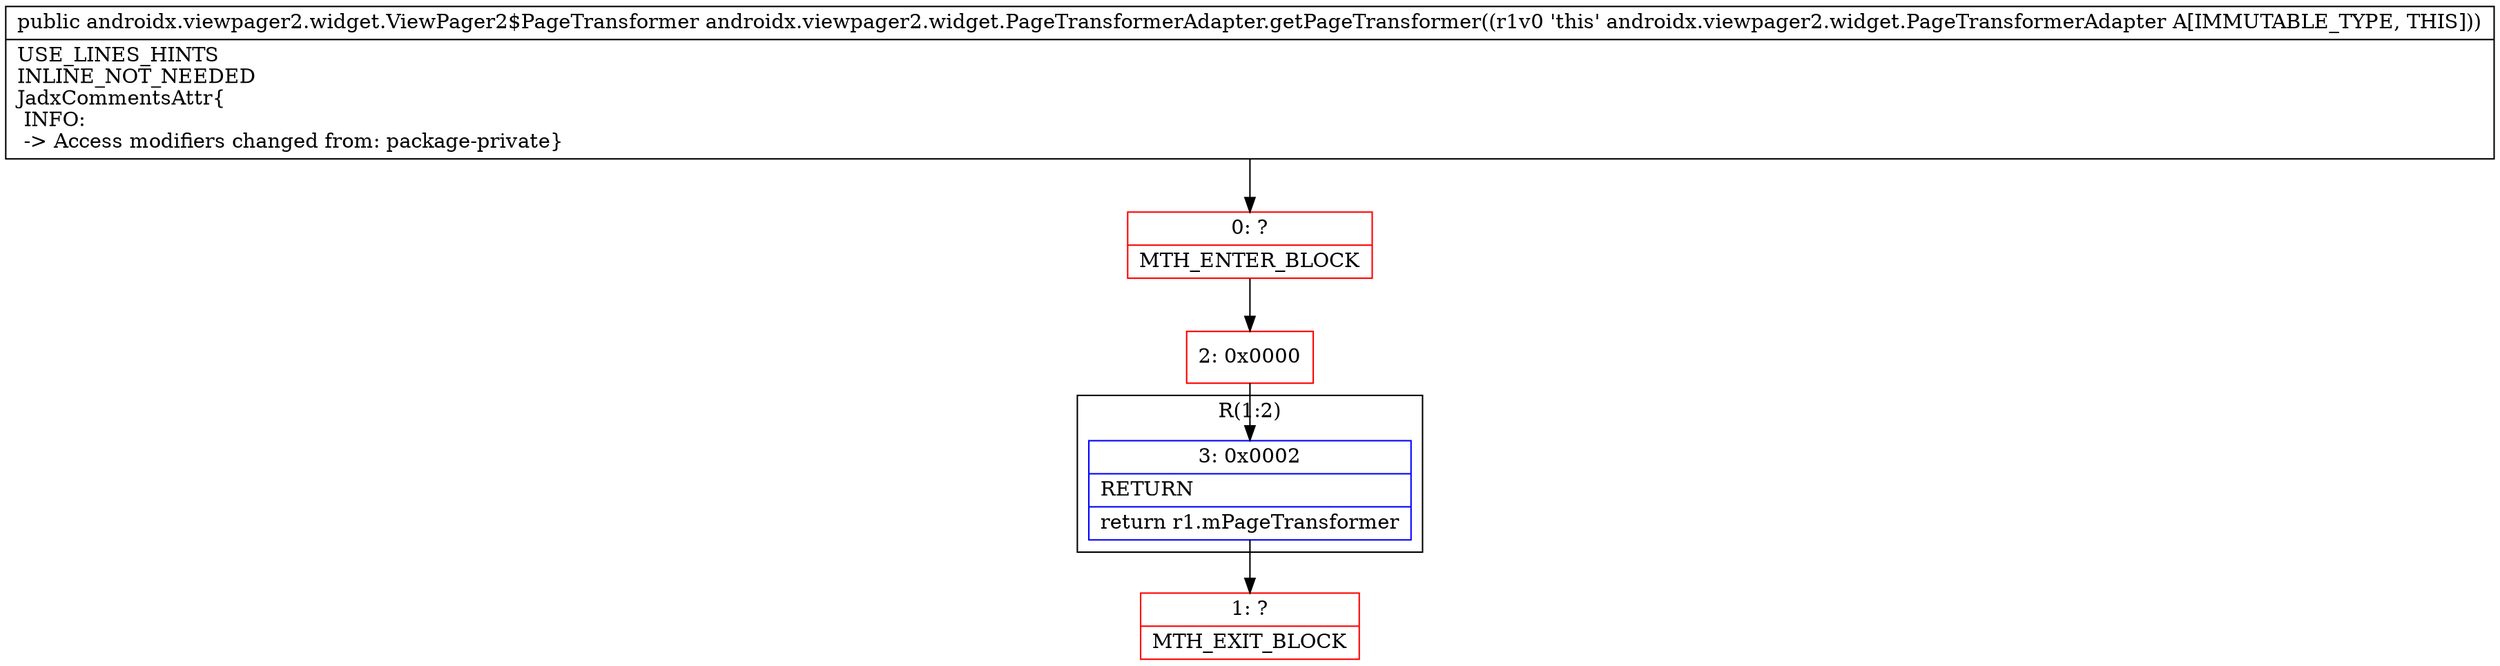 digraph "CFG forandroidx.viewpager2.widget.PageTransformerAdapter.getPageTransformer()Landroidx\/viewpager2\/widget\/ViewPager2$PageTransformer;" {
subgraph cluster_Region_539020169 {
label = "R(1:2)";
node [shape=record,color=blue];
Node_3 [shape=record,label="{3\:\ 0x0002|RETURN\l|return r1.mPageTransformer\l}"];
}
Node_0 [shape=record,color=red,label="{0\:\ ?|MTH_ENTER_BLOCK\l}"];
Node_2 [shape=record,color=red,label="{2\:\ 0x0000}"];
Node_1 [shape=record,color=red,label="{1\:\ ?|MTH_EXIT_BLOCK\l}"];
MethodNode[shape=record,label="{public androidx.viewpager2.widget.ViewPager2$PageTransformer androidx.viewpager2.widget.PageTransformerAdapter.getPageTransformer((r1v0 'this' androidx.viewpager2.widget.PageTransformerAdapter A[IMMUTABLE_TYPE, THIS]))  | USE_LINES_HINTS\lINLINE_NOT_NEEDED\lJadxCommentsAttr\{\l INFO: \l \-\> Access modifiers changed from: package\-private\}\l}"];
MethodNode -> Node_0;Node_3 -> Node_1;
Node_0 -> Node_2;
Node_2 -> Node_3;
}

